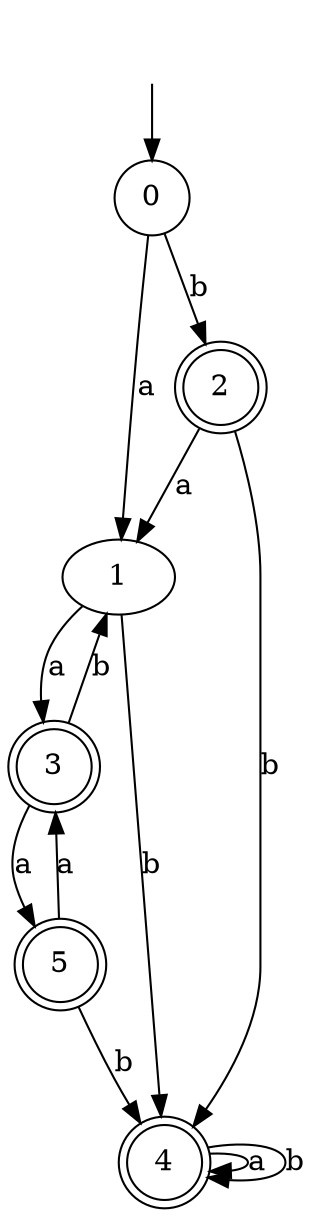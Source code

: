 digraph RandomDFA {
  __start0 [label="", shape=none];
  __start0 -> 0 [label=""];
  0 [shape=circle]
  0 -> 1 [label="a"]
  0 -> 2 [label="b"]
  1
  1 -> 3 [label="a"]
  1 -> 4 [label="b"]
  2 [shape=doublecircle]
  2 -> 1 [label="a"]
  2 -> 4 [label="b"]
  3 [shape=doublecircle]
  3 -> 5 [label="a"]
  3 -> 1 [label="b"]
  4 [shape=doublecircle]
  4 -> 4 [label="a"]
  4 -> 4 [label="b"]
  5 [shape=doublecircle]
  5 -> 3 [label="a"]
  5 -> 4 [label="b"]
}
